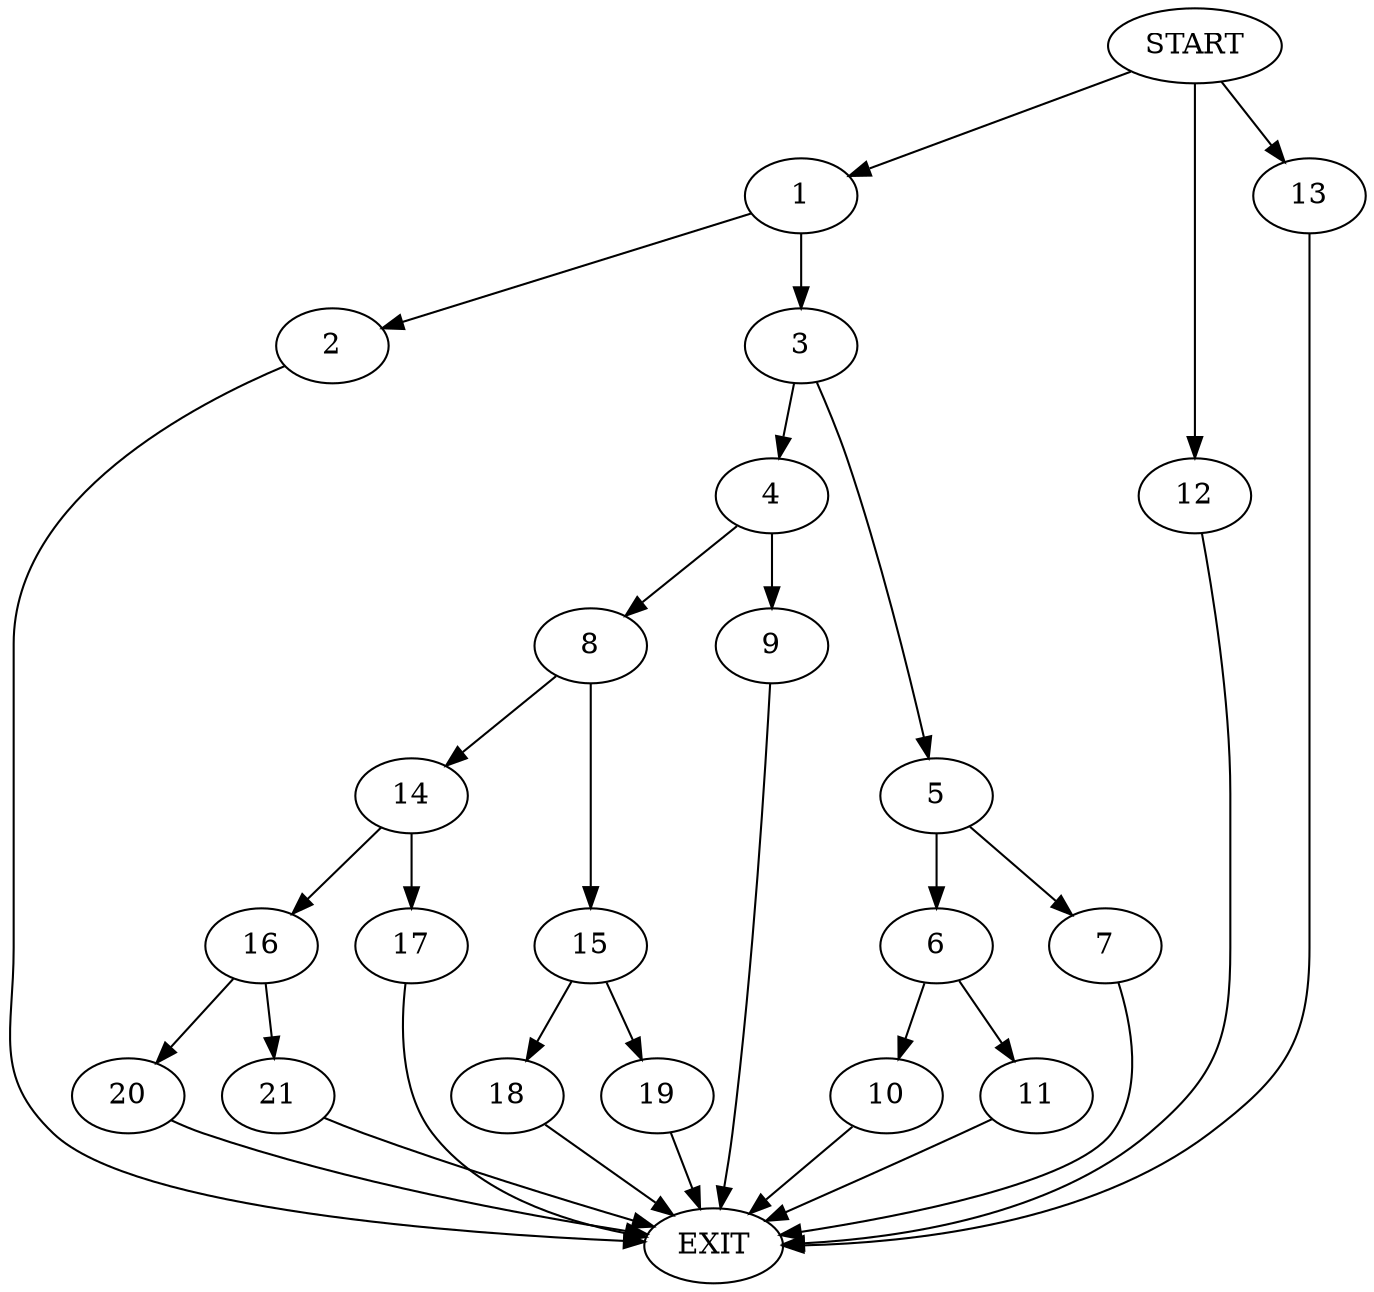 digraph {
0 [label="START"]
22 [label="EXIT"]
0 -> 1
1 -> 2
1 -> 3
2 -> 22
3 -> 4
3 -> 5
5 -> 6
5 -> 7
4 -> 8
4 -> 9
6 -> 10
6 -> 11
7 -> 22
11 -> 22
10 -> 22
0 -> 12
12 -> 22
0 -> 13
13 -> 22
8 -> 14
8 -> 15
9 -> 22
14 -> 16
14 -> 17
15 -> 18
15 -> 19
19 -> 22
18 -> 22
17 -> 22
16 -> 20
16 -> 21
20 -> 22
21 -> 22
}
